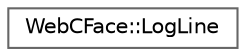 digraph "Graphical Class Hierarchy"
{
 // LATEX_PDF_SIZE
  bgcolor="transparent";
  edge [fontname=Helvetica,fontsize=10,labelfontname=Helvetica,labelfontsize=10];
  node [fontname=Helvetica,fontsize=10,shape=box,height=0.2,width=0.4];
  rankdir="LR";
  Node0 [id="Node000000",label="WebCFace::LogLine",height=0.2,width=0.4,color="grey40", fillcolor="white", style="filled",URL="$structWebCFace_1_1Common_1_1LogLine.html",tooltip=" "];
}
